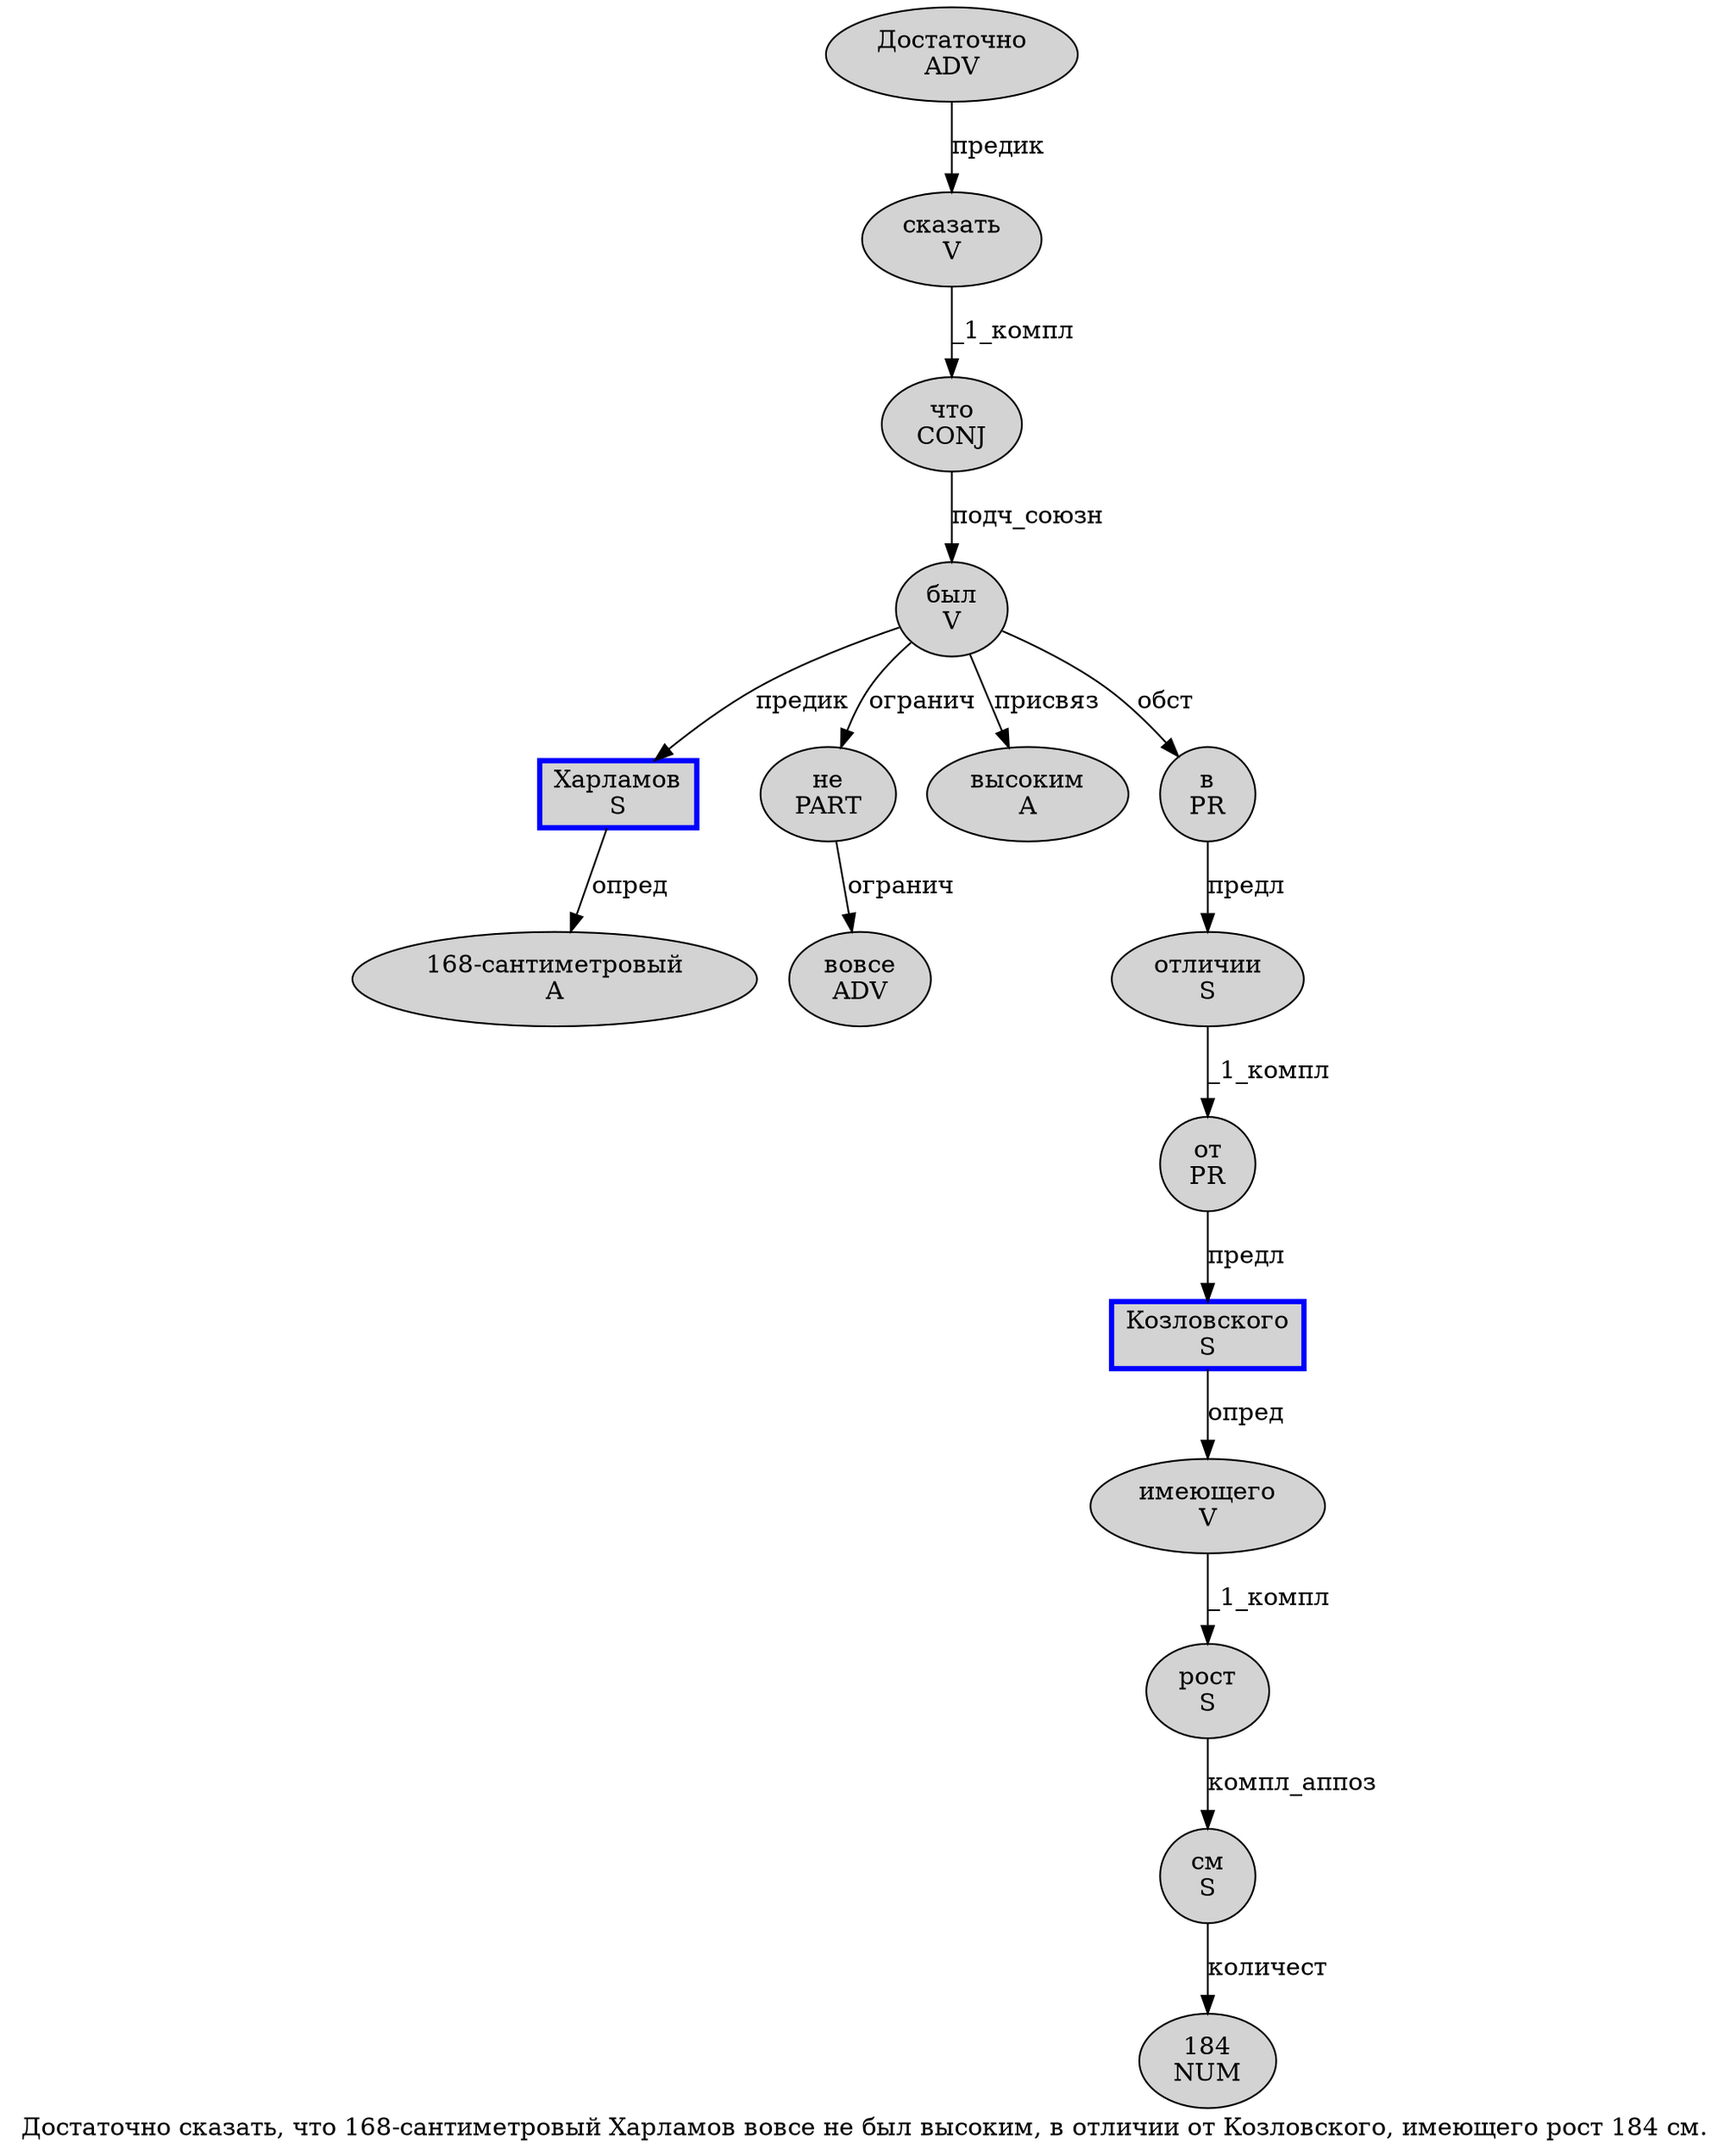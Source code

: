 digraph SENTENCE_3363 {
	graph [label="Достаточно сказать, что 168-сантиметровый Харламов вовсе не был высоким, в отличии от Козловского, имеющего рост 184 см."]
	node [style=filled]
		0 [label="Достаточно
ADV" color="" fillcolor=lightgray penwidth=1 shape=ellipse]
		1 [label="сказать
V" color="" fillcolor=lightgray penwidth=1 shape=ellipse]
		3 [label="что
CONJ" color="" fillcolor=lightgray penwidth=1 shape=ellipse]
		4 [label="168-сантиметровый
A" color="" fillcolor=lightgray penwidth=1 shape=ellipse]
		5 [label="Харламов
S" color=blue fillcolor=lightgray penwidth=3 shape=box]
		6 [label="вовсе
ADV" color="" fillcolor=lightgray penwidth=1 shape=ellipse]
		7 [label="не
PART" color="" fillcolor=lightgray penwidth=1 shape=ellipse]
		8 [label="был
V" color="" fillcolor=lightgray penwidth=1 shape=ellipse]
		9 [label="высоким
A" color="" fillcolor=lightgray penwidth=1 shape=ellipse]
		11 [label="в
PR" color="" fillcolor=lightgray penwidth=1 shape=ellipse]
		12 [label="отличии
S" color="" fillcolor=lightgray penwidth=1 shape=ellipse]
		13 [label="от
PR" color="" fillcolor=lightgray penwidth=1 shape=ellipse]
		14 [label="Козловского
S" color=blue fillcolor=lightgray penwidth=3 shape=box]
		16 [label="имеющего
V" color="" fillcolor=lightgray penwidth=1 shape=ellipse]
		17 [label="рост
S" color="" fillcolor=lightgray penwidth=1 shape=ellipse]
		18 [label="184
NUM" color="" fillcolor=lightgray penwidth=1 shape=ellipse]
		19 [label="см
S" color="" fillcolor=lightgray penwidth=1 shape=ellipse]
			0 -> 1 [label="предик"]
			13 -> 14 [label="предл"]
			1 -> 3 [label="_1_компл"]
			5 -> 4 [label="опред"]
			14 -> 16 [label="опред"]
			17 -> 19 [label="компл_аппоз"]
			7 -> 6 [label="огранич"]
			3 -> 8 [label="подч_союзн"]
			12 -> 13 [label="_1_компл"]
			8 -> 5 [label="предик"]
			8 -> 7 [label="огранич"]
			8 -> 9 [label="присвяз"]
			8 -> 11 [label="обст"]
			19 -> 18 [label="количест"]
			16 -> 17 [label="_1_компл"]
			11 -> 12 [label="предл"]
}